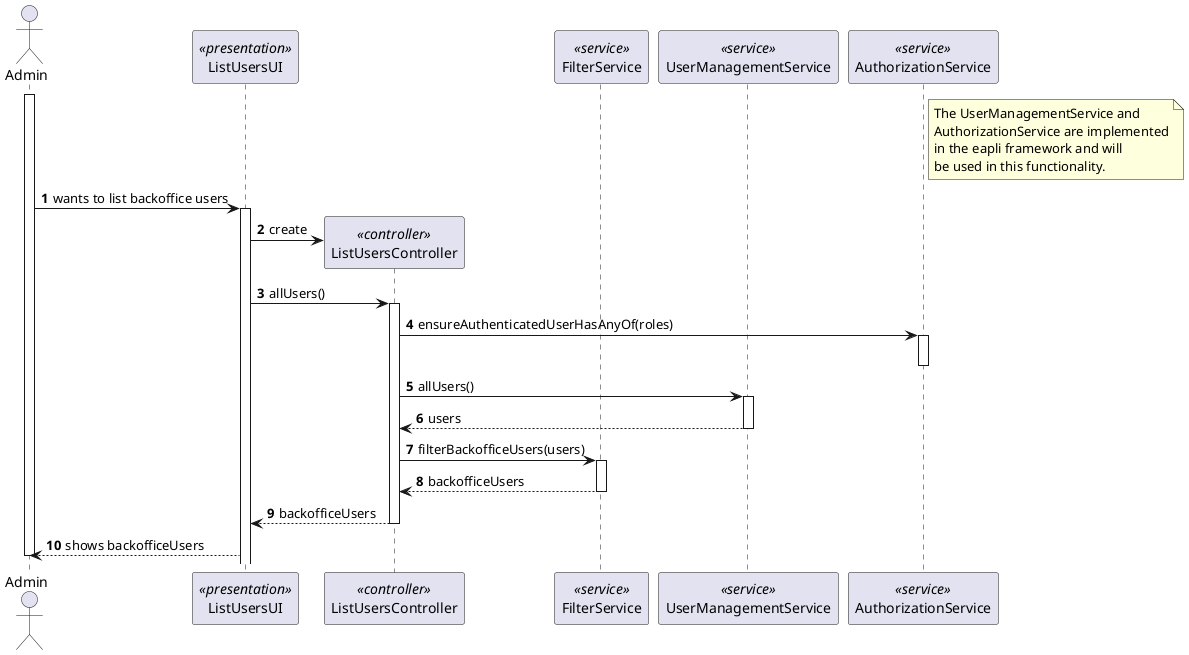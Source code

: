 @startuml
autonumber


actor "Admin" as AD

participant "ListUsersUI" as UI <<presentation>>
participant "ListUsersController" as CTRL <<controller>>
participant "FilterService" as FS <<service>>
participant "UserManagementService" as UMS <<service>>
participant "AuthorizationService" as AUTHZ <<service>>

note right AUTHZ
The UserManagementService and
AuthorizationService are implemented
in the eapli framework and will
be used in this functionality.
end note


activate AD

AD -> UI : wants to list backoffice users
activate UI

UI -> CTRL**: create



UI ->   CTRL: allUsers()
activate CTRL

CTRL -> AUTHZ:  ensureAuthenticatedUserHasAnyOf(roles)
activate AUTHZ
deactivate AUTHZ


CTRL -> UMS: allUsers()
activate UMS

UMS --> CTRL: users
deactivate UMS

CTRL -> FS: filterBackofficeUsers(users)
activate FS

FS --> CTRL: backofficeUsers
deactivate FS


CTRL --> UI: backofficeUsers
deactivate CTRL

UI --> AD: shows backofficeUsers

deactivate AD

@enduml